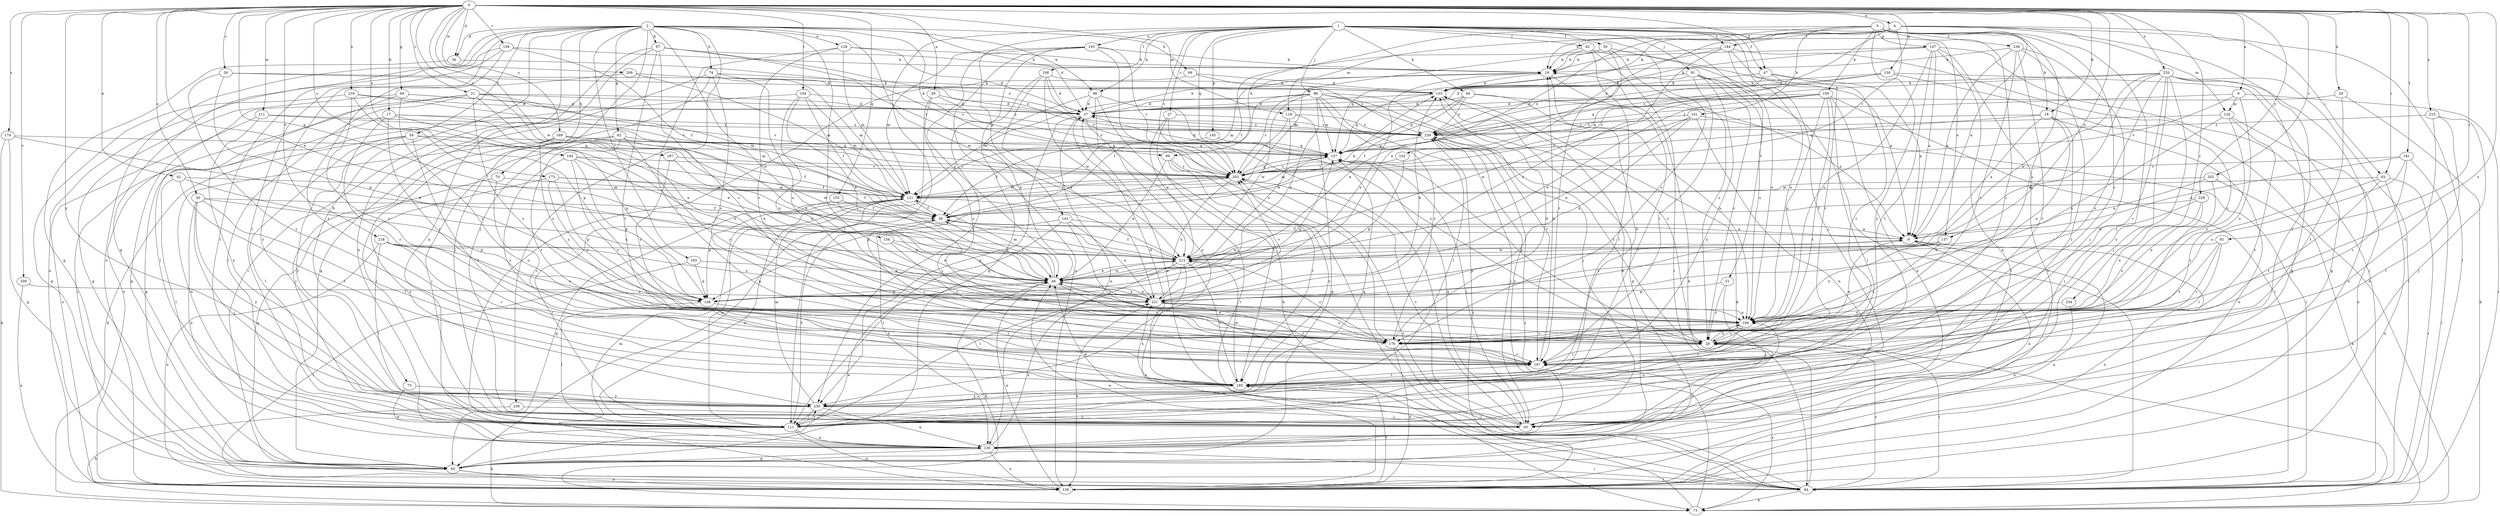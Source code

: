 strict digraph  {
0;
1;
2;
3;
4;
6;
9;
17;
18;
19;
20;
21;
26;
27;
28;
29;
36;
37;
39;
42;
46;
47;
50;
51;
54;
56;
60;
62;
65;
67;
69;
70;
73;
74;
75;
81;
83;
84;
89;
91;
92;
93;
94;
98;
99;
100;
101;
102;
103;
104;
108;
111;
118;
120;
121;
128;
130;
137;
139;
143;
145;
147;
148;
150;
153;
156;
157;
159;
163;
167;
169;
173;
174;
176;
181;
184;
185;
187;
192;
193;
194;
200;
202;
203;
206;
211;
212;
215;
216;
218;
220;
221;
228;
230;
234;
236;
238;
239;
0 -> 4  [label=a];
0 -> 6  [label=a];
0 -> 17  [label=b];
0 -> 18  [label=b];
0 -> 20  [label=c];
0 -> 21  [label=c];
0 -> 26  [label=c];
0 -> 29  [label=d];
0 -> 36  [label=d];
0 -> 39  [label=e];
0 -> 42  [label=e];
0 -> 46  [label=e];
0 -> 47  [label=f];
0 -> 60  [label=g];
0 -> 81  [label=i];
0 -> 83  [label=i];
0 -> 104  [label=l];
0 -> 118  [label=m];
0 -> 137  [label=o];
0 -> 150  [label=q];
0 -> 153  [label=q];
0 -> 156  [label=q];
0 -> 159  [label=r];
0 -> 169  [label=s];
0 -> 173  [label=s];
0 -> 174  [label=s];
0 -> 176  [label=s];
0 -> 181  [label=t];
0 -> 187  [label=u];
0 -> 192  [label=u];
0 -> 200  [label=v];
0 -> 202  [label=v];
0 -> 206  [label=w];
0 -> 211  [label=w];
0 -> 212  [label=w];
0 -> 215  [label=x];
0 -> 216  [label=x];
0 -> 218  [label=x];
0 -> 220  [label=x];
0 -> 228  [label=y];
0 -> 230  [label=y];
0 -> 234  [label=z];
1 -> 18  [label=b];
1 -> 27  [label=c];
1 -> 47  [label=f];
1 -> 50  [label=f];
1 -> 51  [label=f];
1 -> 89  [label=j];
1 -> 91  [label=j];
1 -> 92  [label=j];
1 -> 93  [label=j];
1 -> 94  [label=k];
1 -> 98  [label=k];
1 -> 108  [label=l];
1 -> 111  [label=l];
1 -> 137  [label=o];
1 -> 143  [label=p];
1 -> 145  [label=p];
1 -> 157  [label=q];
1 -> 176  [label=s];
1 -> 184  [label=t];
1 -> 193  [label=u];
1 -> 203  [label=v];
2 -> 36  [label=d];
2 -> 37  [label=d];
2 -> 54  [label=f];
2 -> 62  [label=g];
2 -> 65  [label=g];
2 -> 67  [label=h];
2 -> 69  [label=h];
2 -> 70  [label=h];
2 -> 73  [label=h];
2 -> 74  [label=h];
2 -> 93  [label=j];
2 -> 98  [label=k];
2 -> 99  [label=k];
2 -> 111  [label=l];
2 -> 128  [label=n];
2 -> 130  [label=n];
2 -> 139  [label=o];
2 -> 163  [label=r];
2 -> 194  [label=u];
2 -> 212  [label=w];
2 -> 221  [label=x];
2 -> 236  [label=z];
3 -> 9  [label=a];
3 -> 28  [label=c];
3 -> 46  [label=e];
3 -> 93  [label=j];
3 -> 99  [label=k];
3 -> 100  [label=k];
3 -> 101  [label=k];
3 -> 102  [label=k];
3 -> 147  [label=p];
3 -> 167  [label=r];
3 -> 194  [label=u];
3 -> 230  [label=y];
3 -> 238  [label=z];
4 -> 19  [label=b];
4 -> 83  [label=i];
4 -> 84  [label=i];
4 -> 93  [label=j];
4 -> 103  [label=k];
4 -> 118  [label=m];
4 -> 120  [label=m];
4 -> 184  [label=t];
4 -> 203  [label=v];
4 -> 239  [label=z];
6 -> 84  [label=i];
6 -> 120  [label=m];
6 -> 176  [label=s];
6 -> 203  [label=v];
6 -> 239  [label=z];
9 -> 56  [label=f];
9 -> 130  [label=n];
9 -> 139  [label=o];
9 -> 148  [label=p];
9 -> 212  [label=w];
17 -> 46  [label=e];
17 -> 65  [label=g];
17 -> 148  [label=p];
17 -> 167  [label=r];
17 -> 176  [label=s];
17 -> 239  [label=z];
18 -> 9  [label=a];
18 -> 111  [label=l];
18 -> 139  [label=o];
18 -> 157  [label=q];
18 -> 194  [label=u];
18 -> 239  [label=z];
19 -> 103  [label=k];
19 -> 111  [label=l];
19 -> 121  [label=m];
19 -> 221  [label=x];
20 -> 56  [label=f];
20 -> 93  [label=j];
20 -> 130  [label=n];
20 -> 148  [label=p];
20 -> 185  [label=t];
20 -> 230  [label=y];
21 -> 37  [label=d];
21 -> 65  [label=g];
21 -> 84  [label=i];
21 -> 111  [label=l];
21 -> 121  [label=m];
21 -> 176  [label=s];
21 -> 221  [label=x];
21 -> 239  [label=z];
26 -> 103  [label=k];
26 -> 148  [label=p];
26 -> 185  [label=t];
26 -> 239  [label=z];
27 -> 93  [label=j];
27 -> 185  [label=t];
27 -> 212  [label=w];
27 -> 239  [label=z];
28 -> 9  [label=a];
28 -> 84  [label=i];
28 -> 157  [label=q];
28 -> 167  [label=r];
28 -> 194  [label=u];
28 -> 239  [label=z];
29 -> 37  [label=d];
29 -> 75  [label=h];
29 -> 185  [label=t];
36 -> 65  [label=g];
36 -> 203  [label=v];
37 -> 19  [label=b];
37 -> 84  [label=i];
37 -> 130  [label=n];
37 -> 230  [label=y];
37 -> 239  [label=z];
39 -> 37  [label=d];
39 -> 65  [label=g];
39 -> 176  [label=s];
39 -> 203  [label=v];
42 -> 111  [label=l];
42 -> 121  [label=m];
42 -> 185  [label=t];
42 -> 221  [label=x];
46 -> 56  [label=f];
46 -> 75  [label=h];
46 -> 121  [label=m];
46 -> 148  [label=p];
46 -> 176  [label=s];
46 -> 212  [label=w];
46 -> 221  [label=x];
47 -> 9  [label=a];
47 -> 103  [label=k];
47 -> 167  [label=r];
47 -> 203  [label=v];
47 -> 239  [label=z];
50 -> 19  [label=b];
50 -> 28  [label=c];
50 -> 121  [label=m];
50 -> 167  [label=r];
50 -> 194  [label=u];
51 -> 28  [label=c];
51 -> 93  [label=j];
51 -> 148  [label=p];
54 -> 75  [label=h];
54 -> 111  [label=l];
54 -> 157  [label=q];
54 -> 185  [label=t];
54 -> 221  [label=x];
54 -> 230  [label=y];
56 -> 9  [label=a];
56 -> 103  [label=k];
56 -> 167  [label=r];
60 -> 37  [label=d];
60 -> 65  [label=g];
60 -> 111  [label=l];
60 -> 176  [label=s];
60 -> 203  [label=v];
62 -> 28  [label=c];
62 -> 46  [label=e];
62 -> 93  [label=j];
62 -> 111  [label=l];
62 -> 157  [label=q];
62 -> 167  [label=r];
65 -> 46  [label=e];
65 -> 84  [label=i];
65 -> 139  [label=o];
67 -> 19  [label=b];
67 -> 28  [label=c];
67 -> 84  [label=i];
67 -> 130  [label=n];
67 -> 185  [label=t];
67 -> 203  [label=v];
67 -> 239  [label=z];
69 -> 103  [label=k];
69 -> 130  [label=n];
69 -> 239  [label=z];
70 -> 65  [label=g];
70 -> 121  [label=m];
70 -> 167  [label=r];
73 -> 130  [label=n];
73 -> 230  [label=y];
74 -> 65  [label=g];
74 -> 93  [label=j];
74 -> 103  [label=k];
74 -> 121  [label=m];
74 -> 176  [label=s];
74 -> 194  [label=u];
75 -> 103  [label=k];
75 -> 167  [label=r];
75 -> 203  [label=v];
75 -> 239  [label=z];
81 -> 28  [label=c];
81 -> 167  [label=r];
81 -> 176  [label=s];
81 -> 212  [label=w];
83 -> 28  [label=c];
83 -> 84  [label=i];
83 -> 121  [label=m];
83 -> 139  [label=o];
83 -> 167  [label=r];
84 -> 19  [label=b];
84 -> 28  [label=c];
84 -> 46  [label=e];
84 -> 75  [label=h];
84 -> 203  [label=v];
89 -> 28  [label=c];
89 -> 37  [label=d];
89 -> 46  [label=e];
89 -> 56  [label=f];
89 -> 93  [label=j];
89 -> 111  [label=l];
89 -> 121  [label=m];
89 -> 157  [label=q];
89 -> 167  [label=r];
89 -> 176  [label=s];
89 -> 203  [label=v];
89 -> 212  [label=w];
91 -> 28  [label=c];
91 -> 46  [label=e];
91 -> 84  [label=i];
91 -> 103  [label=k];
91 -> 167  [label=r];
91 -> 194  [label=u];
91 -> 230  [label=y];
92 -> 9  [label=a];
92 -> 19  [label=b];
92 -> 56  [label=f];
92 -> 84  [label=i];
92 -> 111  [label=l];
93 -> 37  [label=d];
93 -> 46  [label=e];
93 -> 157  [label=q];
93 -> 203  [label=v];
93 -> 239  [label=z];
94 -> 9  [label=a];
94 -> 37  [label=d];
94 -> 56  [label=f];
94 -> 157  [label=q];
94 -> 194  [label=u];
94 -> 239  [label=z];
98 -> 28  [label=c];
98 -> 37  [label=d];
98 -> 46  [label=e];
98 -> 75  [label=h];
98 -> 230  [label=y];
99 -> 46  [label=e];
99 -> 185  [label=t];
99 -> 203  [label=v];
99 -> 230  [label=y];
100 -> 37  [label=d];
100 -> 46  [label=e];
100 -> 84  [label=i];
100 -> 111  [label=l];
100 -> 130  [label=n];
100 -> 157  [label=q];
100 -> 185  [label=t];
100 -> 194  [label=u];
100 -> 212  [label=w];
101 -> 46  [label=e];
101 -> 84  [label=i];
101 -> 130  [label=n];
101 -> 203  [label=v];
101 -> 221  [label=x];
101 -> 239  [label=z];
102 -> 148  [label=p];
102 -> 203  [label=v];
103 -> 37  [label=d];
103 -> 65  [label=g];
103 -> 157  [label=q];
104 -> 37  [label=d];
104 -> 46  [label=e];
104 -> 56  [label=f];
104 -> 121  [label=m];
104 -> 139  [label=o];
104 -> 194  [label=u];
108 -> 37  [label=d];
108 -> 65  [label=g];
108 -> 103  [label=k];
108 -> 203  [label=v];
108 -> 212  [label=w];
108 -> 221  [label=x];
111 -> 56  [label=f];
111 -> 75  [label=h];
111 -> 121  [label=m];
111 -> 130  [label=n];
111 -> 139  [label=o];
111 -> 157  [label=q];
111 -> 194  [label=u];
111 -> 230  [label=y];
118 -> 65  [label=g];
118 -> 203  [label=v];
118 -> 212  [label=w];
118 -> 239  [label=z];
120 -> 139  [label=o];
120 -> 176  [label=s];
120 -> 185  [label=t];
120 -> 221  [label=x];
120 -> 239  [label=z];
121 -> 56  [label=f];
121 -> 65  [label=g];
121 -> 130  [label=n];
121 -> 148  [label=p];
121 -> 203  [label=v];
121 -> 212  [label=w];
128 -> 19  [label=b];
128 -> 28  [label=c];
128 -> 37  [label=d];
128 -> 121  [label=m];
128 -> 167  [label=r];
130 -> 28  [label=c];
130 -> 65  [label=g];
130 -> 84  [label=i];
130 -> 103  [label=k];
130 -> 139  [label=o];
130 -> 221  [label=x];
137 -> 176  [label=s];
137 -> 194  [label=u];
137 -> 212  [label=w];
137 -> 221  [label=x];
139 -> 9  [label=a];
139 -> 46  [label=e];
139 -> 121  [label=m];
139 -> 185  [label=t];
139 -> 239  [label=z];
143 -> 9  [label=a];
143 -> 111  [label=l];
143 -> 130  [label=n];
143 -> 167  [label=r];
143 -> 221  [label=x];
145 -> 56  [label=f];
145 -> 157  [label=q];
147 -> 9  [label=a];
147 -> 19  [label=b];
147 -> 84  [label=i];
147 -> 103  [label=k];
147 -> 130  [label=n];
147 -> 139  [label=o];
147 -> 185  [label=t];
147 -> 194  [label=u];
148 -> 111  [label=l];
148 -> 157  [label=q];
148 -> 167  [label=r];
150 -> 28  [label=c];
150 -> 37  [label=d];
150 -> 65  [label=g];
150 -> 103  [label=k];
150 -> 239  [label=z];
153 -> 28  [label=c];
153 -> 56  [label=f];
153 -> 111  [label=l];
156 -> 46  [label=e];
156 -> 176  [label=s];
156 -> 212  [label=w];
157 -> 37  [label=d];
157 -> 93  [label=j];
157 -> 121  [label=m];
157 -> 203  [label=v];
159 -> 19  [label=b];
159 -> 56  [label=f];
159 -> 111  [label=l];
159 -> 139  [label=o];
159 -> 185  [label=t];
163 -> 46  [label=e];
163 -> 84  [label=i];
163 -> 148  [label=p];
167 -> 19  [label=b];
167 -> 185  [label=t];
169 -> 56  [label=f];
169 -> 93  [label=j];
169 -> 130  [label=n];
169 -> 157  [label=q];
169 -> 176  [label=s];
169 -> 212  [label=w];
173 -> 56  [label=f];
173 -> 121  [label=m];
173 -> 148  [label=p];
173 -> 194  [label=u];
173 -> 230  [label=y];
174 -> 65  [label=g];
174 -> 75  [label=h];
174 -> 157  [label=q];
174 -> 212  [label=w];
176 -> 46  [label=e];
176 -> 84  [label=i];
176 -> 103  [label=k];
176 -> 139  [label=o];
176 -> 167  [label=r];
181 -> 9  [label=a];
181 -> 28  [label=c];
181 -> 84  [label=i];
181 -> 194  [label=u];
181 -> 203  [label=v];
184 -> 19  [label=b];
184 -> 75  [label=h];
184 -> 157  [label=q];
184 -> 167  [label=r];
184 -> 194  [label=u];
184 -> 221  [label=x];
185 -> 19  [label=b];
185 -> 37  [label=d];
185 -> 84  [label=i];
185 -> 212  [label=w];
185 -> 221  [label=x];
185 -> 230  [label=y];
187 -> 46  [label=e];
187 -> 194  [label=u];
187 -> 203  [label=v];
192 -> 28  [label=c];
192 -> 46  [label=e];
192 -> 56  [label=f];
192 -> 148  [label=p];
192 -> 167  [label=r];
192 -> 203  [label=v];
193 -> 19  [label=b];
193 -> 46  [label=e];
193 -> 121  [label=m];
193 -> 139  [label=o];
193 -> 176  [label=s];
193 -> 203  [label=v];
193 -> 230  [label=y];
194 -> 28  [label=c];
194 -> 176  [label=s];
194 -> 185  [label=t];
200 -> 139  [label=o];
200 -> 221  [label=x];
202 -> 9  [label=a];
202 -> 75  [label=h];
202 -> 121  [label=m];
202 -> 194  [label=u];
203 -> 121  [label=m];
203 -> 148  [label=p];
203 -> 157  [label=q];
203 -> 221  [label=x];
206 -> 103  [label=k];
206 -> 121  [label=m];
206 -> 230  [label=y];
211 -> 121  [label=m];
211 -> 139  [label=o];
211 -> 230  [label=y];
211 -> 239  [label=z];
212 -> 46  [label=e];
212 -> 56  [label=f];
212 -> 111  [label=l];
212 -> 139  [label=o];
212 -> 176  [label=s];
212 -> 185  [label=t];
215 -> 93  [label=j];
215 -> 111  [label=l];
215 -> 167  [label=r];
215 -> 239  [label=z];
216 -> 37  [label=d];
216 -> 65  [label=g];
216 -> 148  [label=p];
216 -> 176  [label=s];
216 -> 203  [label=v];
218 -> 111  [label=l];
218 -> 139  [label=o];
218 -> 167  [label=r];
218 -> 194  [label=u];
218 -> 212  [label=w];
218 -> 221  [label=x];
220 -> 65  [label=g];
220 -> 84  [label=i];
220 -> 93  [label=j];
220 -> 103  [label=k];
220 -> 139  [label=o];
220 -> 157  [label=q];
220 -> 167  [label=r];
220 -> 176  [label=s];
220 -> 212  [label=w];
220 -> 221  [label=x];
220 -> 230  [label=y];
221 -> 46  [label=e];
221 -> 103  [label=k];
221 -> 139  [label=o];
221 -> 167  [label=r];
221 -> 176  [label=s];
221 -> 194  [label=u];
221 -> 203  [label=v];
228 -> 56  [label=f];
228 -> 176  [label=s];
228 -> 194  [label=u];
228 -> 212  [label=w];
230 -> 93  [label=j];
230 -> 111  [label=l];
230 -> 121  [label=m];
230 -> 130  [label=n];
234 -> 130  [label=n];
234 -> 194  [label=u];
236 -> 75  [label=h];
236 -> 93  [label=j];
238 -> 9  [label=a];
238 -> 19  [label=b];
238 -> 93  [label=j];
238 -> 111  [label=l];
238 -> 176  [label=s];
238 -> 185  [label=t];
239 -> 37  [label=d];
239 -> 93  [label=j];
239 -> 157  [label=q];
}

